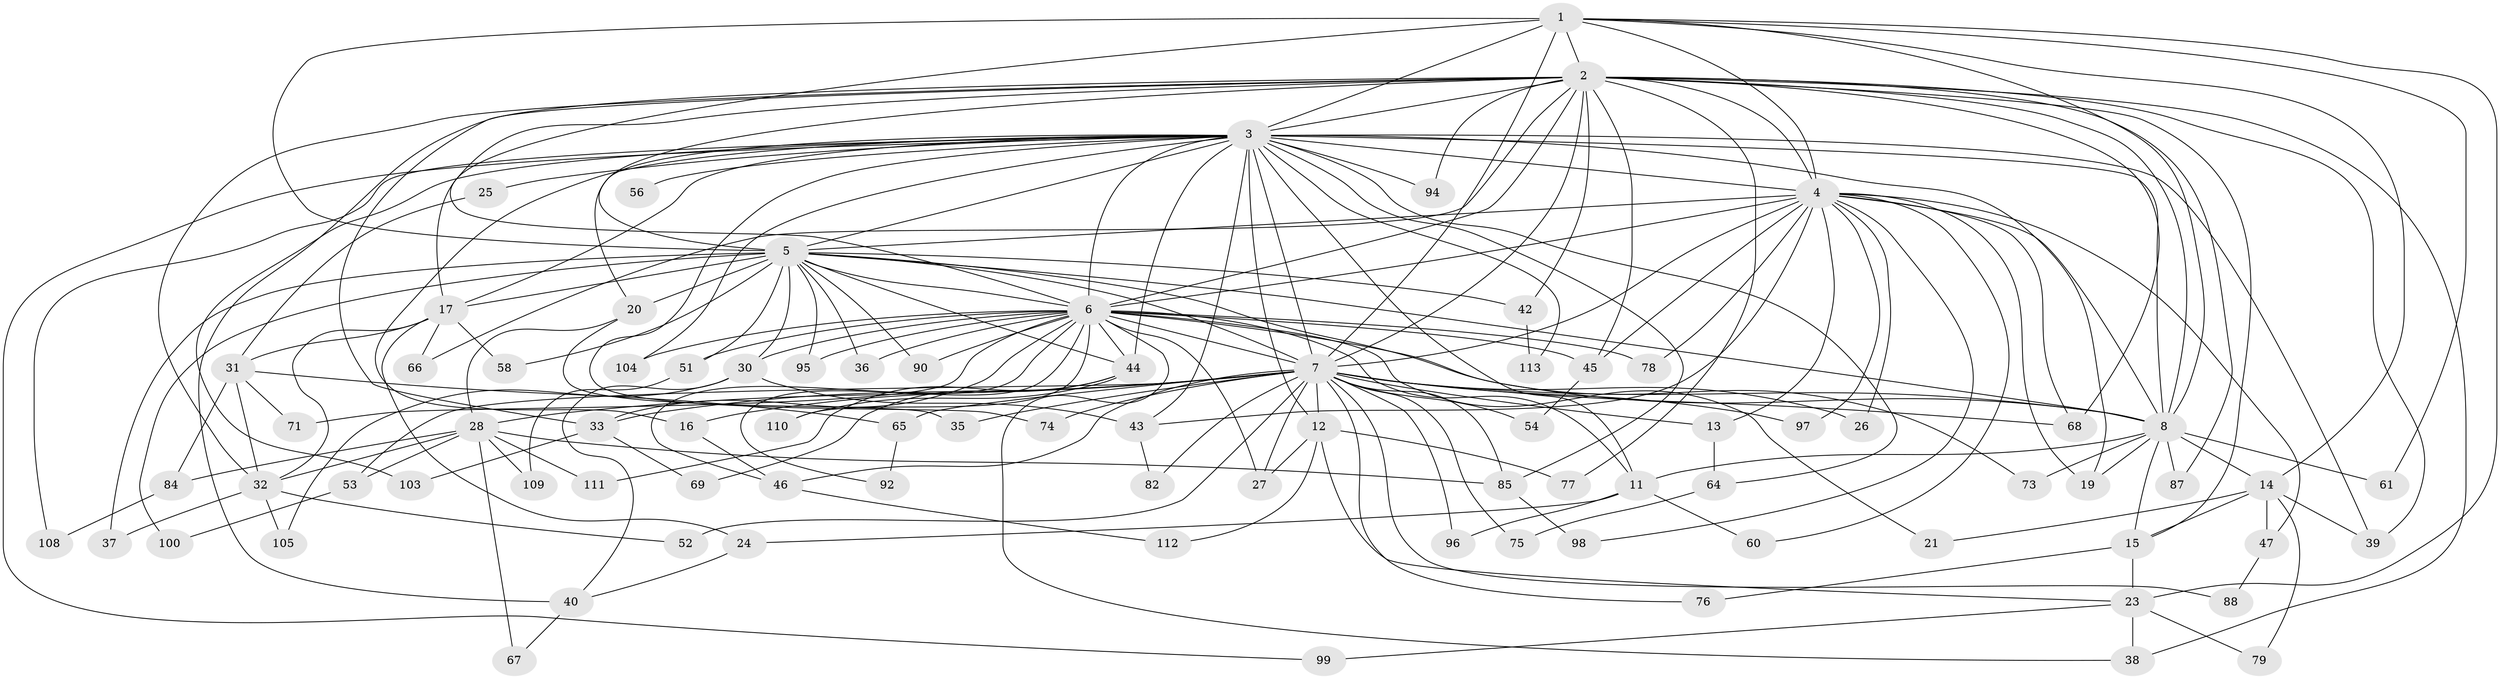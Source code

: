 // Generated by graph-tools (version 1.1) at 2025/51/02/27/25 19:51:42]
// undirected, 85 vertices, 198 edges
graph export_dot {
graph [start="1"]
  node [color=gray90,style=filled];
  1 [super="+29"];
  2 [super="+22"];
  3 [super="+10"];
  4 [super="+116"];
  5 [super="+101"];
  6 [super="+114"];
  7 [super="+9"];
  8 [super="+18"];
  11 [super="+57"];
  12 [super="+72"];
  13 [super="+55"];
  14 [super="+41"];
  15 [super="+89"];
  16;
  17 [super="+50"];
  19;
  20 [super="+83"];
  21;
  23 [super="+34"];
  24;
  25;
  26;
  27 [super="+107"];
  28 [super="+48"];
  30;
  31 [super="+106"];
  32 [super="+63"];
  33 [super="+49"];
  35;
  36;
  37;
  38;
  39 [super="+80"];
  40 [super="+81"];
  42;
  43 [super="+102"];
  44 [super="+62"];
  45 [super="+59"];
  46 [super="+86"];
  47;
  51;
  52;
  53 [super="+70"];
  54;
  56;
  58;
  60;
  61;
  64;
  65;
  66;
  67;
  68 [super="+91"];
  69;
  71;
  73;
  74;
  75;
  76;
  77;
  78;
  79;
  82;
  84;
  85 [super="+93"];
  87;
  88;
  90;
  92;
  94;
  95;
  96;
  97 [super="+115"];
  98;
  99;
  100;
  103;
  104;
  105;
  108;
  109;
  110;
  111;
  112;
  113;
  1 -- 2;
  1 -- 3 [weight=2];
  1 -- 4;
  1 -- 5;
  1 -- 6 [weight=2];
  1 -- 7 [weight=2];
  1 -- 8 [weight=2];
  1 -- 14;
  1 -- 23;
  1 -- 61;
  2 -- 3 [weight=2];
  2 -- 4;
  2 -- 5 [weight=2];
  2 -- 6;
  2 -- 7 [weight=2];
  2 -- 8;
  2 -- 15;
  2 -- 17;
  2 -- 40;
  2 -- 42;
  2 -- 66;
  2 -- 77;
  2 -- 87;
  2 -- 32;
  2 -- 38;
  2 -- 39;
  2 -- 94;
  2 -- 45;
  2 -- 33;
  2 -- 68;
  3 -- 4 [weight=2];
  3 -- 5 [weight=2];
  3 -- 6 [weight=2];
  3 -- 7 [weight=4];
  3 -- 8 [weight=2];
  3 -- 25 [weight=2];
  3 -- 64;
  3 -- 103;
  3 -- 74;
  3 -- 11;
  3 -- 16;
  3 -- 17 [weight=2];
  3 -- 19;
  3 -- 20;
  3 -- 85;
  3 -- 94;
  3 -- 99;
  3 -- 39;
  3 -- 104;
  3 -- 43;
  3 -- 44;
  3 -- 108;
  3 -- 113;
  3 -- 56;
  3 -- 12;
  4 -- 5;
  4 -- 6;
  4 -- 7 [weight=2];
  4 -- 8;
  4 -- 13;
  4 -- 26;
  4 -- 43;
  4 -- 45;
  4 -- 47;
  4 -- 60;
  4 -- 68;
  4 -- 78;
  4 -- 98;
  4 -- 19;
  4 -- 97;
  5 -- 6;
  5 -- 7 [weight=2];
  5 -- 8;
  5 -- 20;
  5 -- 30;
  5 -- 36;
  5 -- 37;
  5 -- 42;
  5 -- 44;
  5 -- 51;
  5 -- 58;
  5 -- 73;
  5 -- 90;
  5 -- 95;
  5 -- 100;
  5 -- 17;
  6 -- 7 [weight=2];
  6 -- 8;
  6 -- 11;
  6 -- 21;
  6 -- 27;
  6 -- 30;
  6 -- 33;
  6 -- 36;
  6 -- 45;
  6 -- 46;
  6 -- 51;
  6 -- 71;
  6 -- 78;
  6 -- 90;
  6 -- 92;
  6 -- 95;
  6 -- 104;
  6 -- 110;
  6 -- 44;
  6 -- 38;
  7 -- 8 [weight=2];
  7 -- 12 [weight=2];
  7 -- 13 [weight=2];
  7 -- 26;
  7 -- 33;
  7 -- 52;
  7 -- 53 [weight=2];
  7 -- 54;
  7 -- 65;
  7 -- 74;
  7 -- 85;
  7 -- 88;
  7 -- 97 [weight=2];
  7 -- 68;
  7 -- 75;
  7 -- 76;
  7 -- 16;
  7 -- 82;
  7 -- 27;
  7 -- 28 [weight=2];
  7 -- 96;
  7 -- 35;
  7 -- 46;
  8 -- 11;
  8 -- 14;
  8 -- 15 [weight=2];
  8 -- 19;
  8 -- 61;
  8 -- 73;
  8 -- 87;
  11 -- 24;
  11 -- 96;
  11 -- 60;
  12 -- 23;
  12 -- 77;
  12 -- 112;
  12 -- 27;
  13 -- 64;
  14 -- 21;
  14 -- 47;
  14 -- 79;
  14 -- 15;
  14 -- 39;
  15 -- 76;
  15 -- 23;
  16 -- 46;
  17 -- 24;
  17 -- 31;
  17 -- 32;
  17 -- 58;
  17 -- 66;
  20 -- 35;
  20 -- 28;
  23 -- 38;
  23 -- 79;
  23 -- 99;
  24 -- 40;
  25 -- 31;
  28 -- 53;
  28 -- 67;
  28 -- 84;
  28 -- 111;
  28 -- 85;
  28 -- 109;
  28 -- 32;
  30 -- 40;
  30 -- 105;
  30 -- 43;
  31 -- 65;
  31 -- 71;
  31 -- 84;
  31 -- 32;
  32 -- 37;
  32 -- 52;
  32 -- 105;
  33 -- 69;
  33 -- 103;
  40 -- 67;
  42 -- 113;
  43 -- 82;
  44 -- 69;
  44 -- 110;
  44 -- 111;
  45 -- 54;
  46 -- 112;
  47 -- 88;
  51 -- 109;
  53 -- 100;
  64 -- 75;
  65 -- 92;
  84 -- 108;
  85 -- 98;
}
